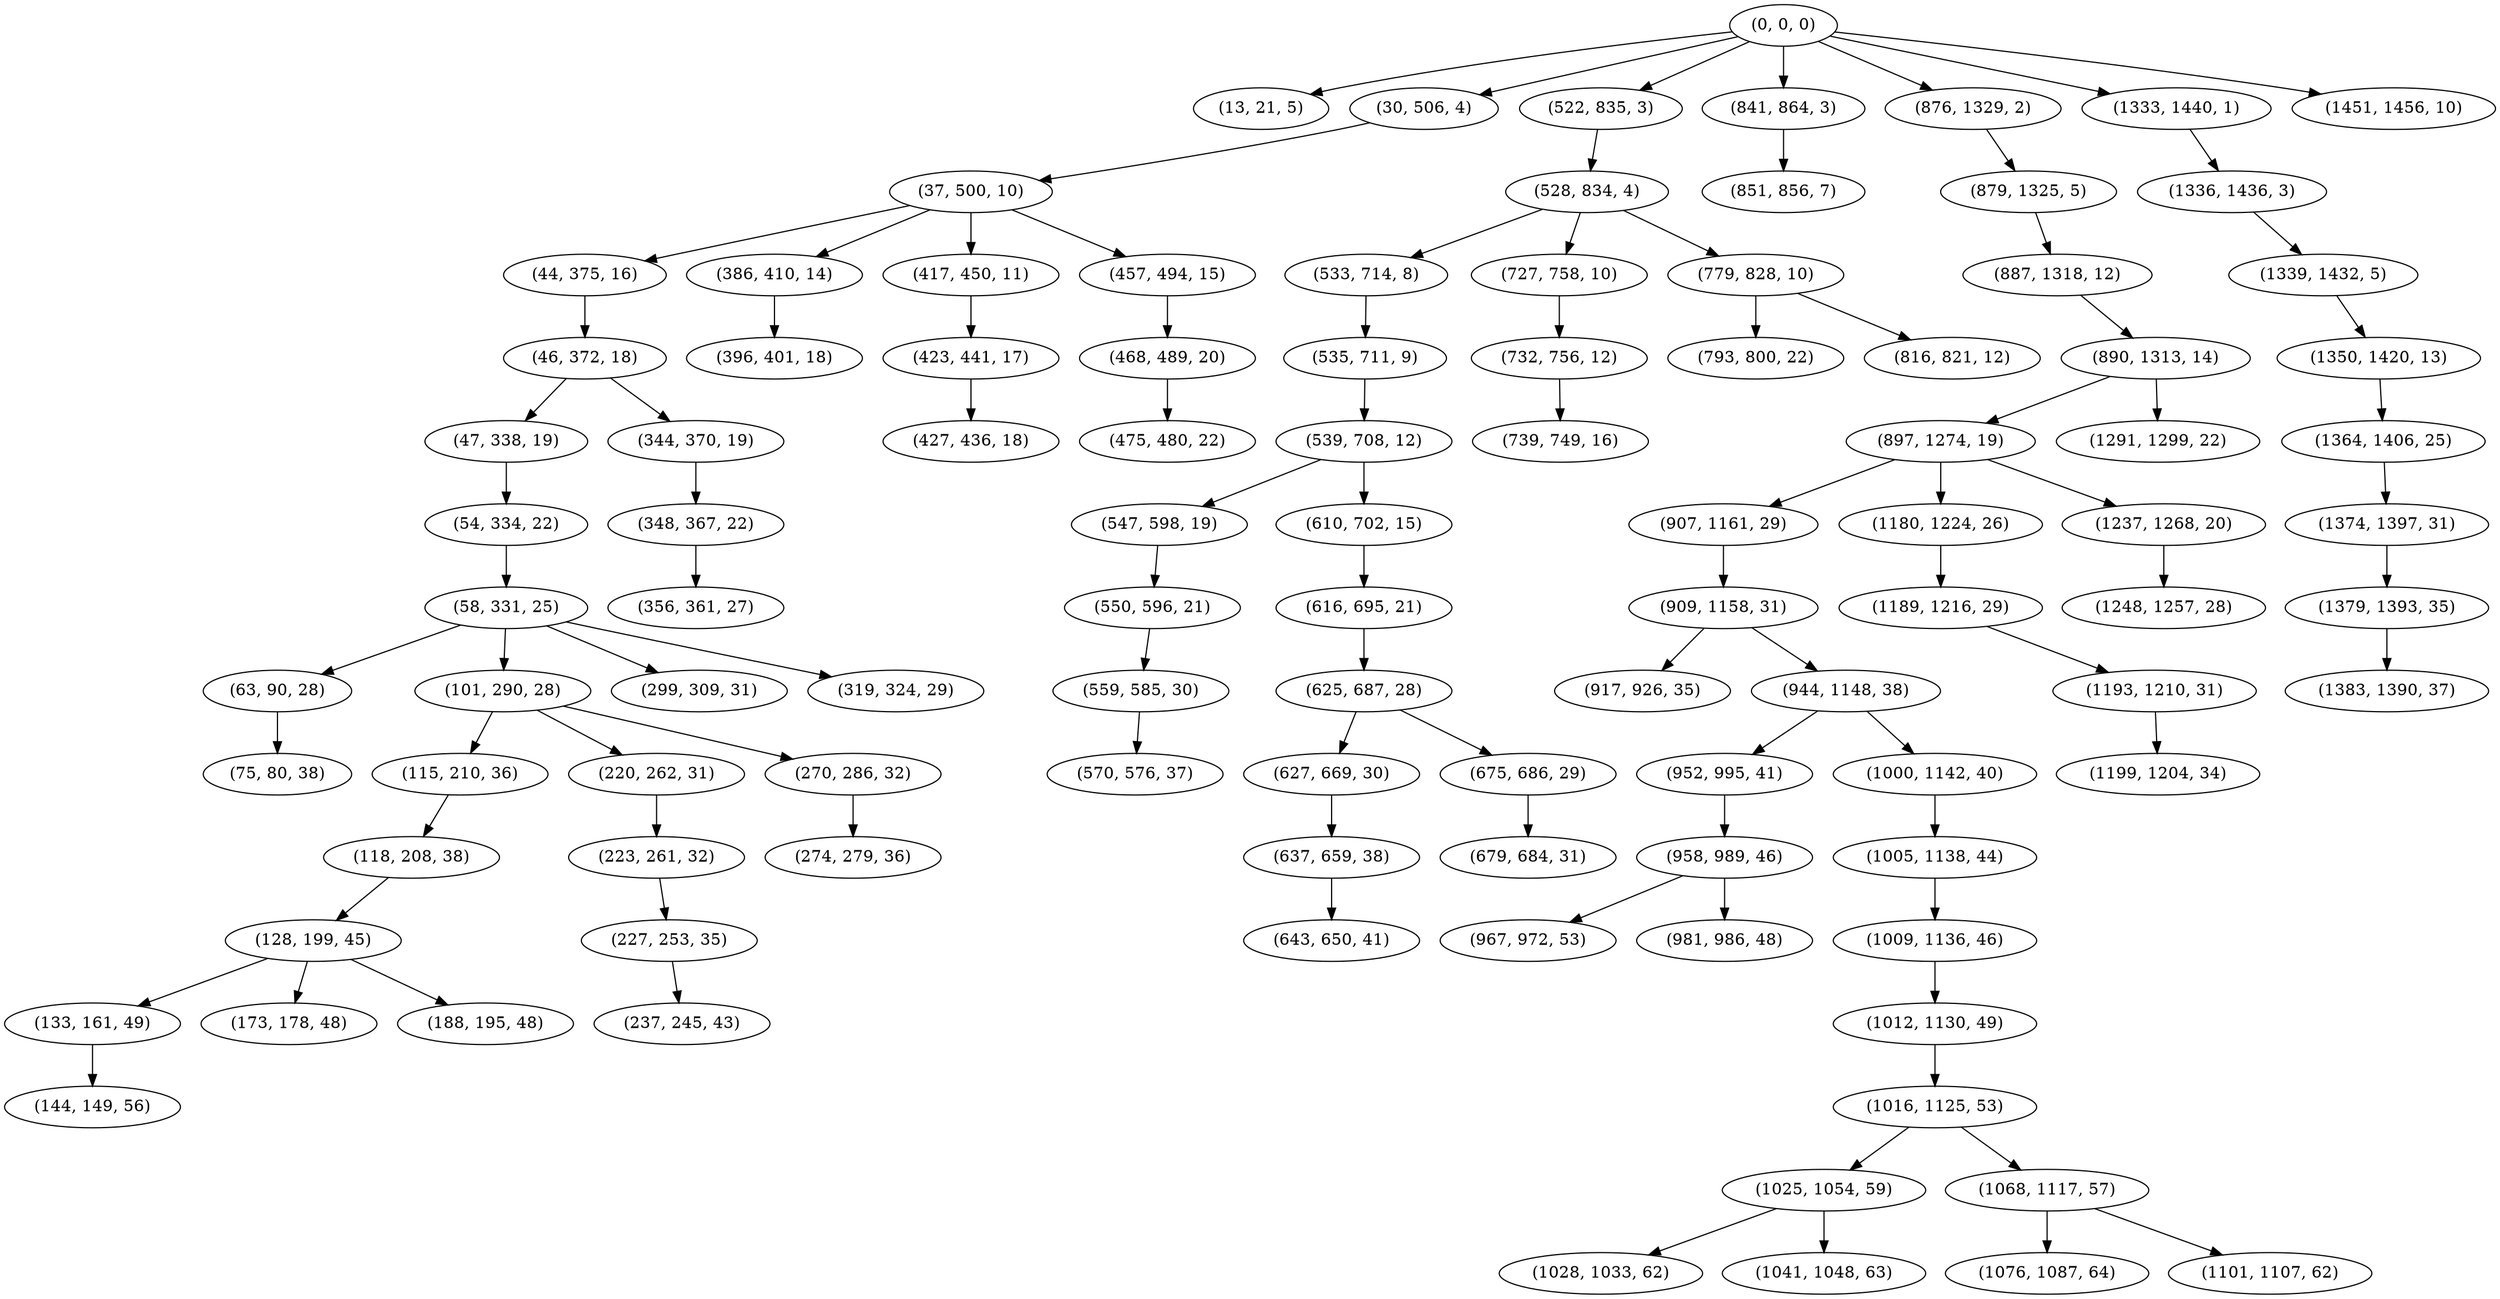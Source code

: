 digraph tree {
    "(0, 0, 0)";
    "(13, 21, 5)";
    "(30, 506, 4)";
    "(37, 500, 10)";
    "(44, 375, 16)";
    "(46, 372, 18)";
    "(47, 338, 19)";
    "(54, 334, 22)";
    "(58, 331, 25)";
    "(63, 90, 28)";
    "(75, 80, 38)";
    "(101, 290, 28)";
    "(115, 210, 36)";
    "(118, 208, 38)";
    "(128, 199, 45)";
    "(133, 161, 49)";
    "(144, 149, 56)";
    "(173, 178, 48)";
    "(188, 195, 48)";
    "(220, 262, 31)";
    "(223, 261, 32)";
    "(227, 253, 35)";
    "(237, 245, 43)";
    "(270, 286, 32)";
    "(274, 279, 36)";
    "(299, 309, 31)";
    "(319, 324, 29)";
    "(344, 370, 19)";
    "(348, 367, 22)";
    "(356, 361, 27)";
    "(386, 410, 14)";
    "(396, 401, 18)";
    "(417, 450, 11)";
    "(423, 441, 17)";
    "(427, 436, 18)";
    "(457, 494, 15)";
    "(468, 489, 20)";
    "(475, 480, 22)";
    "(522, 835, 3)";
    "(528, 834, 4)";
    "(533, 714, 8)";
    "(535, 711, 9)";
    "(539, 708, 12)";
    "(547, 598, 19)";
    "(550, 596, 21)";
    "(559, 585, 30)";
    "(570, 576, 37)";
    "(610, 702, 15)";
    "(616, 695, 21)";
    "(625, 687, 28)";
    "(627, 669, 30)";
    "(637, 659, 38)";
    "(643, 650, 41)";
    "(675, 686, 29)";
    "(679, 684, 31)";
    "(727, 758, 10)";
    "(732, 756, 12)";
    "(739, 749, 16)";
    "(779, 828, 10)";
    "(793, 800, 22)";
    "(816, 821, 12)";
    "(841, 864, 3)";
    "(851, 856, 7)";
    "(876, 1329, 2)";
    "(879, 1325, 5)";
    "(887, 1318, 12)";
    "(890, 1313, 14)";
    "(897, 1274, 19)";
    "(907, 1161, 29)";
    "(909, 1158, 31)";
    "(917, 926, 35)";
    "(944, 1148, 38)";
    "(952, 995, 41)";
    "(958, 989, 46)";
    "(967, 972, 53)";
    "(981, 986, 48)";
    "(1000, 1142, 40)";
    "(1005, 1138, 44)";
    "(1009, 1136, 46)";
    "(1012, 1130, 49)";
    "(1016, 1125, 53)";
    "(1025, 1054, 59)";
    "(1028, 1033, 62)";
    "(1041, 1048, 63)";
    "(1068, 1117, 57)";
    "(1076, 1087, 64)";
    "(1101, 1107, 62)";
    "(1180, 1224, 26)";
    "(1189, 1216, 29)";
    "(1193, 1210, 31)";
    "(1199, 1204, 34)";
    "(1237, 1268, 20)";
    "(1248, 1257, 28)";
    "(1291, 1299, 22)";
    "(1333, 1440, 1)";
    "(1336, 1436, 3)";
    "(1339, 1432, 5)";
    "(1350, 1420, 13)";
    "(1364, 1406, 25)";
    "(1374, 1397, 31)";
    "(1379, 1393, 35)";
    "(1383, 1390, 37)";
    "(1451, 1456, 10)";
    "(0, 0, 0)" -> "(13, 21, 5)";
    "(0, 0, 0)" -> "(30, 506, 4)";
    "(0, 0, 0)" -> "(522, 835, 3)";
    "(0, 0, 0)" -> "(841, 864, 3)";
    "(0, 0, 0)" -> "(876, 1329, 2)";
    "(0, 0, 0)" -> "(1333, 1440, 1)";
    "(0, 0, 0)" -> "(1451, 1456, 10)";
    "(30, 506, 4)" -> "(37, 500, 10)";
    "(37, 500, 10)" -> "(44, 375, 16)";
    "(37, 500, 10)" -> "(386, 410, 14)";
    "(37, 500, 10)" -> "(417, 450, 11)";
    "(37, 500, 10)" -> "(457, 494, 15)";
    "(44, 375, 16)" -> "(46, 372, 18)";
    "(46, 372, 18)" -> "(47, 338, 19)";
    "(46, 372, 18)" -> "(344, 370, 19)";
    "(47, 338, 19)" -> "(54, 334, 22)";
    "(54, 334, 22)" -> "(58, 331, 25)";
    "(58, 331, 25)" -> "(63, 90, 28)";
    "(58, 331, 25)" -> "(101, 290, 28)";
    "(58, 331, 25)" -> "(299, 309, 31)";
    "(58, 331, 25)" -> "(319, 324, 29)";
    "(63, 90, 28)" -> "(75, 80, 38)";
    "(101, 290, 28)" -> "(115, 210, 36)";
    "(101, 290, 28)" -> "(220, 262, 31)";
    "(101, 290, 28)" -> "(270, 286, 32)";
    "(115, 210, 36)" -> "(118, 208, 38)";
    "(118, 208, 38)" -> "(128, 199, 45)";
    "(128, 199, 45)" -> "(133, 161, 49)";
    "(128, 199, 45)" -> "(173, 178, 48)";
    "(128, 199, 45)" -> "(188, 195, 48)";
    "(133, 161, 49)" -> "(144, 149, 56)";
    "(220, 262, 31)" -> "(223, 261, 32)";
    "(223, 261, 32)" -> "(227, 253, 35)";
    "(227, 253, 35)" -> "(237, 245, 43)";
    "(270, 286, 32)" -> "(274, 279, 36)";
    "(344, 370, 19)" -> "(348, 367, 22)";
    "(348, 367, 22)" -> "(356, 361, 27)";
    "(386, 410, 14)" -> "(396, 401, 18)";
    "(417, 450, 11)" -> "(423, 441, 17)";
    "(423, 441, 17)" -> "(427, 436, 18)";
    "(457, 494, 15)" -> "(468, 489, 20)";
    "(468, 489, 20)" -> "(475, 480, 22)";
    "(522, 835, 3)" -> "(528, 834, 4)";
    "(528, 834, 4)" -> "(533, 714, 8)";
    "(528, 834, 4)" -> "(727, 758, 10)";
    "(528, 834, 4)" -> "(779, 828, 10)";
    "(533, 714, 8)" -> "(535, 711, 9)";
    "(535, 711, 9)" -> "(539, 708, 12)";
    "(539, 708, 12)" -> "(547, 598, 19)";
    "(539, 708, 12)" -> "(610, 702, 15)";
    "(547, 598, 19)" -> "(550, 596, 21)";
    "(550, 596, 21)" -> "(559, 585, 30)";
    "(559, 585, 30)" -> "(570, 576, 37)";
    "(610, 702, 15)" -> "(616, 695, 21)";
    "(616, 695, 21)" -> "(625, 687, 28)";
    "(625, 687, 28)" -> "(627, 669, 30)";
    "(625, 687, 28)" -> "(675, 686, 29)";
    "(627, 669, 30)" -> "(637, 659, 38)";
    "(637, 659, 38)" -> "(643, 650, 41)";
    "(675, 686, 29)" -> "(679, 684, 31)";
    "(727, 758, 10)" -> "(732, 756, 12)";
    "(732, 756, 12)" -> "(739, 749, 16)";
    "(779, 828, 10)" -> "(793, 800, 22)";
    "(779, 828, 10)" -> "(816, 821, 12)";
    "(841, 864, 3)" -> "(851, 856, 7)";
    "(876, 1329, 2)" -> "(879, 1325, 5)";
    "(879, 1325, 5)" -> "(887, 1318, 12)";
    "(887, 1318, 12)" -> "(890, 1313, 14)";
    "(890, 1313, 14)" -> "(897, 1274, 19)";
    "(890, 1313, 14)" -> "(1291, 1299, 22)";
    "(897, 1274, 19)" -> "(907, 1161, 29)";
    "(897, 1274, 19)" -> "(1180, 1224, 26)";
    "(897, 1274, 19)" -> "(1237, 1268, 20)";
    "(907, 1161, 29)" -> "(909, 1158, 31)";
    "(909, 1158, 31)" -> "(917, 926, 35)";
    "(909, 1158, 31)" -> "(944, 1148, 38)";
    "(944, 1148, 38)" -> "(952, 995, 41)";
    "(944, 1148, 38)" -> "(1000, 1142, 40)";
    "(952, 995, 41)" -> "(958, 989, 46)";
    "(958, 989, 46)" -> "(967, 972, 53)";
    "(958, 989, 46)" -> "(981, 986, 48)";
    "(1000, 1142, 40)" -> "(1005, 1138, 44)";
    "(1005, 1138, 44)" -> "(1009, 1136, 46)";
    "(1009, 1136, 46)" -> "(1012, 1130, 49)";
    "(1012, 1130, 49)" -> "(1016, 1125, 53)";
    "(1016, 1125, 53)" -> "(1025, 1054, 59)";
    "(1016, 1125, 53)" -> "(1068, 1117, 57)";
    "(1025, 1054, 59)" -> "(1028, 1033, 62)";
    "(1025, 1054, 59)" -> "(1041, 1048, 63)";
    "(1068, 1117, 57)" -> "(1076, 1087, 64)";
    "(1068, 1117, 57)" -> "(1101, 1107, 62)";
    "(1180, 1224, 26)" -> "(1189, 1216, 29)";
    "(1189, 1216, 29)" -> "(1193, 1210, 31)";
    "(1193, 1210, 31)" -> "(1199, 1204, 34)";
    "(1237, 1268, 20)" -> "(1248, 1257, 28)";
    "(1333, 1440, 1)" -> "(1336, 1436, 3)";
    "(1336, 1436, 3)" -> "(1339, 1432, 5)";
    "(1339, 1432, 5)" -> "(1350, 1420, 13)";
    "(1350, 1420, 13)" -> "(1364, 1406, 25)";
    "(1364, 1406, 25)" -> "(1374, 1397, 31)";
    "(1374, 1397, 31)" -> "(1379, 1393, 35)";
    "(1379, 1393, 35)" -> "(1383, 1390, 37)";
}
